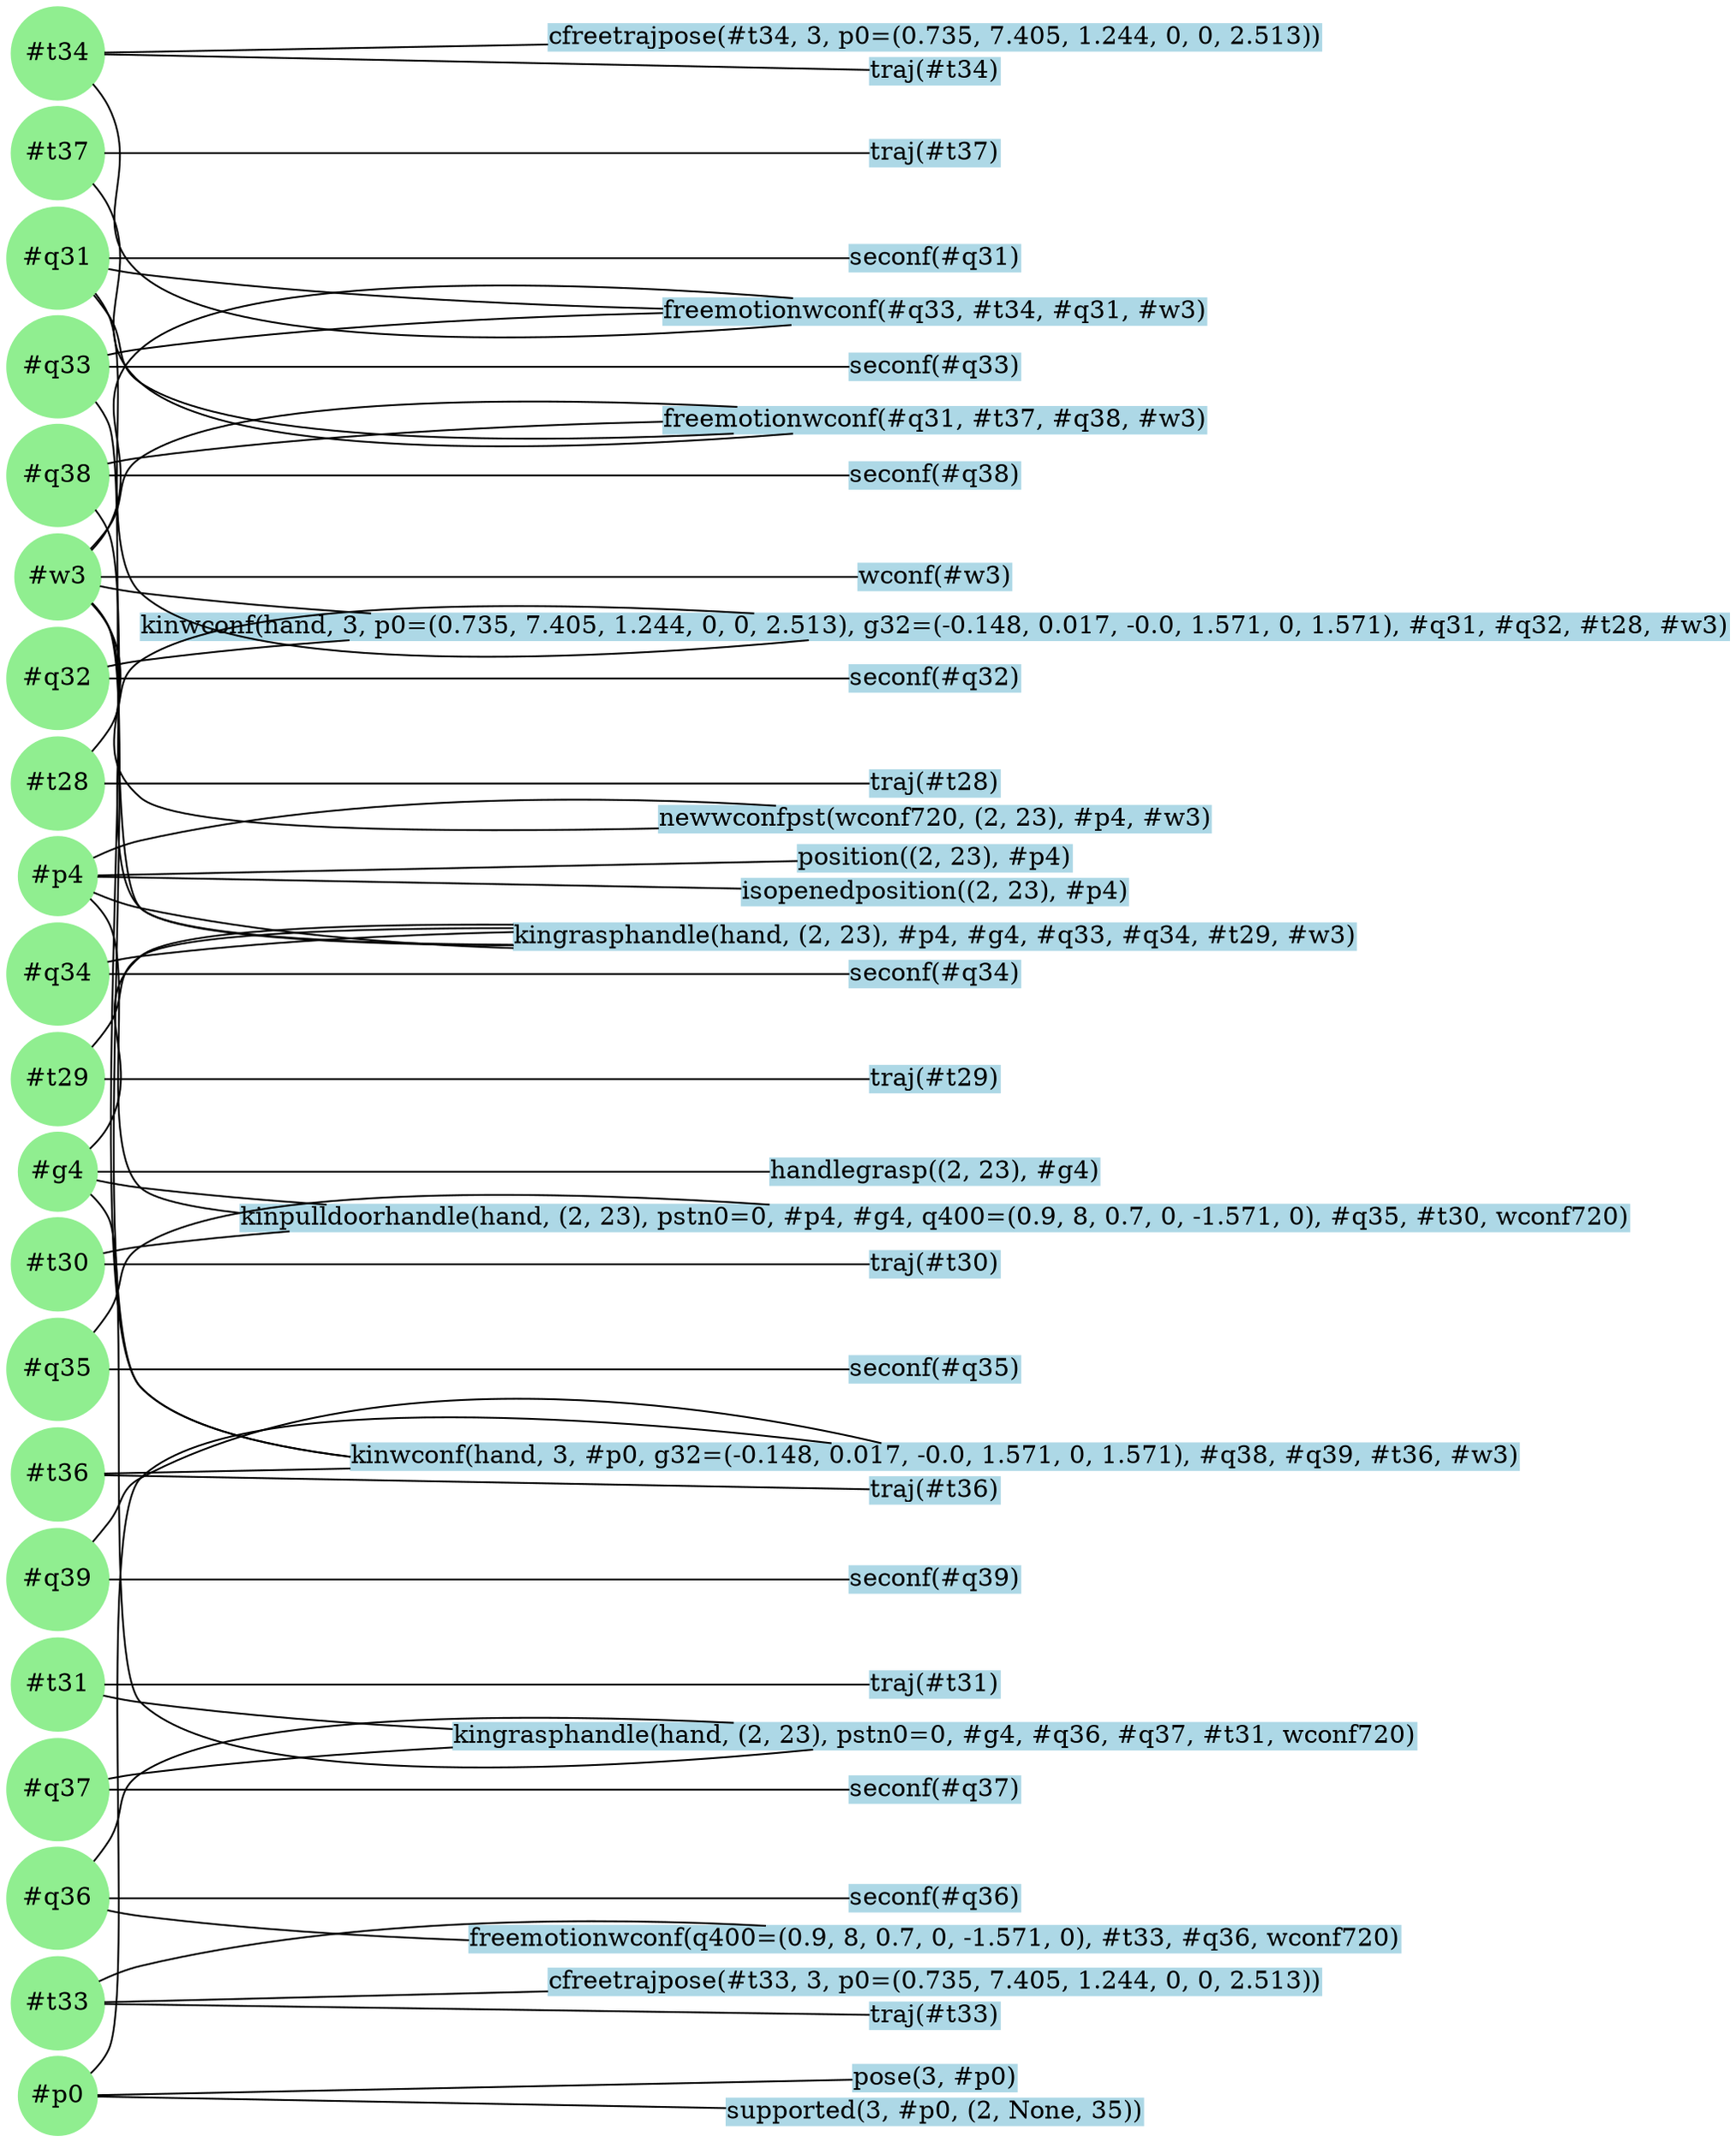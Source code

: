 strict graph "" {
	graph [bb="0,0,966.57,1183.1",
		dpi=300,
		nodesep=0.05,
		outputMode=nodesfirst,
		rankdir=RL,
		ranksep=0.25
	];
	node [colorscheme=SVG,
		height=0.02,
		label="\N",
		margin=0,
		style=filled,
		width=0
	];
	edge [colorscheme=SVG];
	"cfreetrajpose(#t34, 3, p0=(0.735, 7.405, 1.244, 0, 0, 2.513))"	[color=LightBlue,
		height=0.20833,
		pos="520.57,1165.9",
		shape=box,
		width=6.0278];
	"#t34"	[color=LightGreen,
		height=0.72675,
		pos="28.284,1156.9",
		shape=circle,
		width=0.72675];
	"cfreetrajpose(#t34, 3, p0=(0.735, 7.405, 1.244, 0, 0, 2.513))" -- "#t34"	[pos="303.45,1162 205.64,1160.2 101.58,1158.2 54.735,1157.4"];
	"traj(#t31)"	[color=LightBlue,
		height=0.20833,
		pos="520.57,250.92",
		shape=box,
		width=1.0139];
	"#t31"	[color=LightGreen,
		height=0.72675,
		pos="28.284,250.92",
		shape=circle,
		width=0.72675];
	"traj(#t31)" -- "#t31"	[pos="483.91,250.92 389.71,250.92 135.87,250.92 54.649,250.92"];
	"freemotionwconf(#q31, #t37, #q38, #w3)"	[color=LightBlue,
		height=0.20833,
		pos="520.57,951.92",
		shape=box,
		width=4.2361];
	"#q31"	[color=LightGreen,
		height=0.78567,
		pos="28.284,1042.9",
		shape=circle,
		width=0.78567];
	"freemotionwconf(#q31, #t37, #q38, #w3)" -- "#q31"	[pos="407.61,944.42 293.85,939.02 127.14,937.89 74.569,972.92 59.017,983.28 66.719,995.23 56.569,1010.9 54.031,1014.8 51.056,1018.8 48.023,\
1022.5"];
	"#t37"	[color=LightGreen,
		height=0.72675,
		pos="28.284,1100.9",
		shape=circle,
		width=0.72675];
	"freemotionwconf(#q31, #t37, #q38, #w3)" -- "#t37"	[pos="440.94,944.41 327.9,935.44 127.28,926.86 74.569,972.92 41.222,1002.1 76.222,1031.2 56.569,1070.9 54.381,1075.3 51.35,1079.6 48.1,\
1083.4"];
	"#q38"	[color=LightGreen,
		height=0.78567,
		pos="28.284,920.92",
		shape=circle,
		width=0.78567];
	"freemotionwconf(#q31, #t37, #q38, #w3)" -- "#q38"	[pos="367.87,951.15 281.56,949.11 171.65,943.83 74.569,930.92 68.503,930.11 62.048,928.9 55.969,927.6"];
	"#w3"	[color=LightGreen,
		height=0.66782,
		pos="28.284,864.92",
		shape=circle,
		width=0.66782];
	"freemotionwconf(#q31, #t37, #q38, #w3)" -- "#w3"	[pos="407.61,959.42 293.85,964.83 127.14,965.95 74.569,930.92 59.017,920.56 67.235,908.27 56.569,892.92 53.702,888.8 50.213,884.72 46.7,\
881"];
	"seconf(#q37)"	[color=LightBlue,
		height=0.20833,
		pos="520.57,192.92",
		shape=box,
		width=1.3333];
	"#q37"	[color=LightGreen,
		height=0.78567,
		pos="28.284,192.92",
		shape=circle,
		width=0.78567];
	"seconf(#q37)" -- "#q37"	[pos="472.56,192.92 371.65,192.92 136.98,192.92 56.753,192.92"];
	"traj(#t34)"	[color=LightBlue,
		height=0.20833,
		pos="520.57,1146.9",
		shape=box,
		width=1.0139];
	"traj(#t34)" -- "#t34"	[pos="483.91,1147.6 389.71,1149.6 135.87,1154.7 54.649,1156.4"];
	"freemotionwconf(q400=(0.9, 8, 0.7, 0, -1.571, 0), #t33, #q36, wconf720)"	[color=LightBlue,
		height=0.20833,
		pos="520.57,108.92",
		shape=box,
		width=7.2639];
	"#t33"	[color=LightGreen,
		height=0.72675,
		pos="28.284,73.92",
		shape=circle,
		width=0.72675];
	"freemotionwconf(q400=(0.9, 8, 0.7, 0, -1.571, 0), #t33, #q36, wconf720)" -- "#t33"	[pos="431.23,116.43 340.45,121.77 195.66,123.63 74.569,94.92 66.811,93.081 58.781,89.851 51.675,86.468"];
	"#q36"	[color=LightGreen,
		height=0.78567,
		pos="28.284,131.92",
		shape=circle,
		width=0.78567];
	"freemotionwconf(q400=(0.9, 8, 0.7, 0, -1.571, 0), #t33, #q36, wconf720)" -- "#q36"	[pos="258.93,108.32 198.25,110.46 134.01,114.56 74.569,121.92 68.496,122.67 62.038,123.86 55.958,125.16"];
	"seconf(#q38)"	[color=LightBlue,
		height=0.20833,
		pos="520.57,920.92",
		shape=box,
		width=1.3333];
	"seconf(#q38)" -- "#q38"	[pos="472.56,920.92 371.65,920.92 136.98,920.92 56.753,920.92"];
	"seconf(#q33)"	[color=LightBlue,
		height=0.20833,
		pos="520.57,981.92",
		shape=box,
		width=1.3333];
	"#q33"	[color=LightGreen,
		height=0.78567,
		pos="28.284,981.92",
		shape=circle,
		width=0.78567];
	"seconf(#q33)" -- "#q33"	[pos="472.56,981.92 371.65,981.92 136.98,981.92 56.753,981.92"];
	"traj(#t33)"	[color=LightBlue,
		height=0.20833,
		pos="520.57,66.92",
		shape=box,
		width=1.0139];
	"traj(#t33)" -- "#t33"	[pos="483.91,67.429 389.71,68.774 135.87,72.399 54.649,73.558"];
	"traj(#t30)"	[color=LightBlue,
		height=0.20833,
		pos="520.57,482.92",
		shape=box,
		width=1.0139];
	"#t30"	[color=LightGreen,
		height=0.72675,
		pos="28.284,482.92",
		shape=circle,
		width=0.72675];
	"traj(#t30)" -- "#t30"	[pos="483.91,482.92 389.71,482.92 135.87,482.92 54.649,482.92"];
	"kingrasphandle(hand, (2, 23), #p4, #g4, #q33, #q34, #t29, #w3)"	[color=LightBlue,
		height=0.20833,
		pos="520.57,665.92",
		shape=box,
		width=6.5694];
	"kingrasphandle(hand, (2, 23), #p4, #g4, #q33, #q34, #t29, #w3)" -- "#w3"	[pos="283.79,660.83 185.97,661.13 91.228,665.56 74.569,680.92 48.912,704.57 71.548,805.4 56.569,836.92 54.296,841.7 50.875,846.17 47.217,\
850.07"];
	"kingrasphandle(hand, (2, 23), #p4, #g4, #q33, #q34, #t29, #w3)" -- "#q33"	[pos="283.77,660.48 185.77,660.69 90.871,665.15 74.569,680.92 53.039,701.75 67.858,922.17 56.569,949.92 54.753,954.38 52.059,958.67 49.062,\
962.58"];
	"#p4"	[color=LightGreen,
		height=0.6089,
		pos="28.284,698.92",
		shape=circle,
		width=0.6089];
	"kingrasphandle(hand, (2, 23), #p4, #g4, #q33, #q34, #t29, #w3)" -- "#p4"	[pos="379.79,658.42 291.38,656.66 175.2,659.89 74.569,680.92 65.625,682.79 56.168,686.29 48.222,689.7"];
	"#g4"	[color=LightGreen,
		height=0.6089,
		pos="28.284,534.92",
		shape=circle,
		width=0.6089];
	"kingrasphandle(hand, (2, 23), #p4, #g4, #q33, #q34, #t29, #w3)" -- "#g4"	[pos="284.02,672.64 186.45,673.1 91.83,669.55 74.569,654.92 42.121,627.41 76.937,598.26 56.569,560.92 53.937,556.1 50.094,551.64 46.119,\
547.82"];
	"#q34"	[color=LightGreen,
		height=0.78567,
		pos="28.284,644.92",
		shape=circle,
		width=0.78567];
	"kingrasphandle(hand, (2, 23), #p4, #g4, #q33, #q34, #t29, #w3)" -- "#q34"	[pos="283.96,668.55 216.18,667.02 142.27,663.15 74.569,654.92 68.494,654.18 62.036,653 55.956,651.7"];
	"#t29"	[color=LightGreen,
		height=0.72675,
		pos="28.284,586.92",
		shape=circle,
		width=0.72675];
	"kingrasphandle(hand, (2, 23), #p4, #g4, #q33, #q34, #t29, #w3)" -- "#t29"	[pos="283.97,670.61 187.29,670.57 93.438,667.19 74.569,654.92 58.902,644.73 66.969,632.45 56.569,616.92 53.904,612.94 50.73,608.96 47.505,\
605.26"];
	"seconf(#q36)"	[color=LightBlue,
		height=0.20833,
		pos="520.57,131.92",
		shape=box,
		width=1.3333];
	"seconf(#q36)" -- "#q36"	[pos="472.56,131.92 371.65,131.92 136.98,131.92 56.753,131.92"];
	"traj(#t36)"	[color=LightBlue,
		height=0.20833,
		pos="520.57,357.92",
		shape=box,
		width=1.0139];
	"#t36"	[color=LightGreen,
		height=0.72675,
		pos="28.284,366.92",
		shape=circle,
		width=0.72675];
	"traj(#t36)" -- "#t36"	[pos="483.91,358.57 389.71,360.3 135.87,364.96 54.649,366.45"];
	"newwconfpst(wconf720, (2, 23), #p4, #w3)"	[color=LightBlue,
		height=0.20833,
		pos="520.57,730.92",
		shape=box,
		width=4.3056];
	"newwconfpst(wconf720, (2, 23), #p4, #w3)" -- "#w3"	[pos="365.53,725.74 245.89,723.26 96.673,724.14 74.569,742.92 42.152,770.46 76.242,799.21 56.569,836.92 54.183,841.49 50.809,845.82 47.244,\
849.64"];
	"newwconfpst(wconf720, (2, 23), #p4, #w3)" -- "#p4"	[pos="432.2,738.43 341.57,743.93 196.34,746.33 74.569,718.92 65.513,716.88 56.039,713 48.11,709.2"];
	"traj(#t37)"	[color=LightBlue,
		height=0.20833,
		pos="520.57,1100.9",
		shape=box,
		width=1.0139];
	"traj(#t37)" -- "#t37"	[pos="483.91,1100.9 389.71,1100.9 135.87,1100.9 54.649,1100.9"];
	"seconf(#q39)"	[color=LightBlue,
		height=0.20833,
		pos="520.57,308.92",
		shape=box,
		width=1.3333];
	"#q39"	[color=LightGreen,
		height=0.78567,
		pos="28.284,308.92",
		shape=circle,
		width=0.78567];
	"seconf(#q39)" -- "#q39"	[pos="472.56,308.92 371.65,308.92 136.98,308.92 56.753,308.92"];
	"seconf(#q31)"	[color=LightBlue,
		height=0.20833,
		pos="520.57,1042.9",
		shape=box,
		width=1.3333];
	"seconf(#q31)" -- "#q31"	[pos="472.56,1042.9 371.65,1042.9 136.98,1042.9 56.753,1042.9"];
	"freemotionwconf(#q33, #t34, #q31, #w3)"	[color=LightBlue,
		height=0.20833,
		pos="520.57,1012.9",
		shape=box,
		width=4.2361];
	"freemotionwconf(#q33, #t34, #q31, #w3)" -- "#t34"	[pos="440.05,1005.4 326.93,996.54 127.35,988.24 74.569,1033.9 42.734,1061.5 75.432,1089.3 56.569,1126.9 54.36,1131.3 51.32,1135.6 48.067,\
1139.4"];
	"freemotionwconf(#q33, #t34, #q31, #w3)" -- "#q31"	[pos="367.97,1014.5 281.7,1016.8 171.78,1022 74.569,1033.9 68.522,1034.7 62.074,1035.8 55.997,1036.9"];
	"freemotionwconf(#q33, #t34, #q31, #w3)" -- "#w3"	[pos="440.93,1020.4 327.88,1029.4 127.24,1038 74.569,991.92 40.919,962.46 77.067,932.67 56.569,892.92 54.204,888.34 50.839,884.01 47.275,\
880.18"];
	"freemotionwconf(#q33, #t34, #q31, #w3)" -- "#q33"	[pos="367.87,1012.1 281.56,1010.1 171.65,1004.8 74.569,991.92 68.503,991.11 62.048,989.9 55.969,988.6"];
	"position((2, 23), #p4)"	[color=LightBlue,
		height=0.20833,
		pos="520.57,708.92",
		shape=box,
		width=2.1389];
	"position((2, 23), #p4)" -- "#p4"	[pos="443.5,707.37 328.65,705.03 117.27,700.71 50.246,699.35"];
	"pose(3, #p0)"	[color=LightBlue,
		height=0.20833,
		pos="520.57,31.92",
		shape=box,
		width=1.2778];
	"#p0"	[color=LightGreen,
		height=0.6089,
		pos="28.284,21.92",
		shape=circle,
		width=0.6089];
	"pose(3, #p0)" -- "#p0"	[pos="474.32,30.997 371.56,28.901 123.78,23.848 50.214,22.347"];
	"seconf(#q35)"	[color=LightBlue,
		height=0.20833,
		pos="520.57,424.92",
		shape=box,
		width=1.3333];
	"#q35"	[color=LightGreen,
		height=0.78567,
		pos="28.284,424.92",
		shape=circle,
		width=0.78567];
	"seconf(#q35)" -- "#q35"	[pos="472.56,424.92 371.65,424.92 136.98,424.92 56.753,424.92"];
	"seconf(#q34)"	[color=LightBlue,
		height=0.20833,
		pos="520.57,644.92",
		shape=box,
		width=1.3333];
	"seconf(#q34)" -- "#q34"	[pos="472.56,644.92 371.65,644.92 136.98,644.92 56.753,644.92"];
	"seconf(#q32)"	[color=LightBlue,
		height=0.20833,
		pos="520.57,808.92",
		shape=box,
		width=1.3333];
	"#q32"	[color=LightGreen,
		height=0.78567,
		pos="28.284,808.92",
		shape=circle,
		width=0.78567];
	"seconf(#q32)" -- "#q32"	[pos="472.56,808.92 371.65,808.92 136.98,808.92 56.753,808.92"];
	"isopenedposition((2, 23), #p4)"	[color=LightBlue,
		height=0.20833,
		pos="520.57,689.92",
		shape=box,
		width=3.0139];
	"isopenedposition((2, 23), #p4)" -- "#p4"	[pos="411.97,691.9 293.58,694.07 111.91,697.4 50.445,698.53"];
	"handlegrasp((2, 23), #g4)"	[color=LightBlue,
		height=0.20833,
		pos="520.57,534.92",
		shape=box,
		width=2.5694];
	"handlegrasp((2, 23), #g4)" -- "#g4"	[pos="427.92,534.92 310.69,534.92 115.07,534.92 50.605,534.92"];
	"supported(3, #p0, (2, None, 35))"	[color=LightBlue,
		height=0.20833,
		pos="520.57,12.92",
		shape=box,
		width=3.25];
	"supported(3, #p0, (2, None, 35))" -- "#p0"	[pos="403.38,15.053 285.01,17.226 110.57,20.428 50.513,21.531"];
	"kinpulldoorhandle(hand, (2, 23), pstn0=0, #p4, #g4, q400=(0.9, 8, 0.7, 0, -1.571, 0), #q35, #t30, wconf720)"	[color=LightBlue,
		height=0.20833,
		pos="520.57,508.92",
		shape=box,
		width=10.833];
	"kinpulldoorhandle(hand, (2, 23), pstn0=0, #p4, #g4, q400=(0.9, 8, 0.7, 0, -1.571, 0), #q35, #t30, wconf720)" -- "#t30"	[pos="157.56,501.4 129.43,499.14 101.51,496.35 74.569,492.92 67.86,492.07 60.678,490.7 54.056,489.24"];
	"kinpulldoorhandle(hand, (2, 23), pstn0=0, #p4, #g4, q400=(0.9, 8, 0.7, 0, -1.571, 0), #q35, #t30, wconf720)" -- "#p4"	[pos="130.47,511.76 101.94,514.98 81.504,519.54 74.569,525.92 50.344,548.2 71.346,643.51 56.569,672.92 54.101,677.83 50.315,682.32 46.341,\
686.13"];
	"kinpulldoorhandle(hand, (2, 23), pstn0=0, #p4, #g4, q400=(0.9, 8, 0.7, 0, -1.571, 0), #q35, #t30, wconf720)" -- "#g4"	[pos="178.69,516.42 143.47,518.85 108.26,521.95 74.569,525.92 66.449,526.88 57.61,528.5 49.915,530.11"];
	"kinpulldoorhandle(hand, (2, 23), pstn0=0, #p4, #g4, q400=(0.9, 8, 0.7, 0, -1.571, 0), #q35, #t30, wconf720)" -- "#q35"	[pos="426.32,516.44 313.2,523.71 130.65,528.99 74.569,492.92 59.523,483.24 66.444,471.84 56.569,456.92 53.989,453.02 50.994,449.08 47.952,\
445.35"];
	"traj(#t28)"	[color=LightBlue,
		height=0.20833,
		pos="520.57,750.92",
		shape=box,
		width=1.0139];
	"#t28"	[color=LightGreen,
		height=0.72675,
		pos="28.284,750.92",
		shape=circle,
		width=0.72675];
	"traj(#t28)" -- "#t28"	[pos="483.91,750.92 389.71,750.92 135.87,750.92 54.649,750.92"];
	"wconf(#w3)"	[color=LightBlue,
		height=0.20833,
		pos="520.57,864.92",
		shape=box,
		width=1.1944];
	"wconf(#w3)" -- "#w3"	[pos="477.34,864.92 377.46,864.92 129.32,864.92 52.395,864.92"];
	"kinwconf(hand, 3, p0=(0.735, 7.405, 1.244, 0, 0, 2.513), g32=(-0.148, 0.017, -0.0, 1.571, 0, 1.571), #q31, #q32, #t28, #w3)"	[color=LightBlue,
		height=0.20833,
		pos="520.57,836.92",
		shape=box,
		width=12.389];
	"kinwconf(hand, 3, p0=(0.735, 7.405, 1.244, 0, 0, 2.513), g32=(-0.148, 0.017, -0.0, 1.571, 0, 1.571), #q31, #q32, #t28, #w3)" -- "#q31"	[pos="449.31,829.38 337.72,819.08 127.17,807.02 74.569,855.92 49.171,879.53 70.417,979.13 56.569,1010.9 54.644,1015.3 51.899,1019.6 48.883,\
1023.5"];
	"kinwconf(hand, 3, p0=(0.735, 7.405, 1.244, 0, 0, 2.513), g32=(-0.148, 0.017, -0.0, 1.571, 0, 1.571), #q31, #q32, #t28, #w3)" -- "#w3"	[pos="203.36,844.43 160,847.21 116.12,850.93 74.569,855.92 67.247,856.8 59.339,858.21 52.212,859.65"];
	"kinwconf(hand, 3, p0=(0.735, 7.405, 1.244, 0, 0, 2.513), g32=(-0.148, 0.017, -0.0, 1.571, 0, 1.571), #q31, #q32, #t28, #w3)" -- "#q32"	[pos="180.1,829.42 144.4,826.77 108.69,823.34 74.569,818.92 68.5,818.13 62.044,816.93 55.965,815.63"];
	"kinwconf(hand, 3, p0=(0.735, 7.405, 1.244, 0, 0, 2.513), g32=(-0.148, 0.017, -0.0, 1.571, 0, 1.571), #q31, #q32, #t28, #w3)" -- "#t28"	[pos="421.71,844.44 308.16,851.21 129.46,855.23 74.569,818.92 58.982,808.61 66.969,796.45 56.569,780.92 53.904,776.94 50.73,772.96 47.505,\
769.26"];
	"cfreetrajpose(#t33, 3, p0=(0.735, 7.405, 1.244, 0, 0, 2.513))"	[color=LightBlue,
		height=0.20833,
		pos="520.57,85.92",
		shape=box,
		width=6.0278];
	"cfreetrajpose(#t33, 3, p0=(0.735, 7.405, 1.244, 0, 0, 2.513))" -- "#t33"	[pos="303.45,80.631 205.64,78.237 101.58,75.69 54.735,74.543"];
	"kinwconf(hand, 3, #p0, g32=(-0.148, 0.017, -0.0, 1.571, 0, 1.571), #q38, #q39, #t36, #w3)"	[color=LightBlue,
		height=0.20833,
		pos="520.57,376.92",
		shape=box,
		width=9.1111];
	"kinwconf(hand, 3, #p0, g32=(-0.148, 0.017, -0.0, 1.571, 0, 1.571), #q38, #q39, #t36, #w3)" -- "#q38"	[pos="373.94,369.41 260.1,367.05 114.64,372.91 74.569,414.92 38.191,453.06 75.725,839.82 56.569,888.92 54.817,893.41 52.155,897.71 49.169,\
901.62"];
	"kinwconf(hand, 3, #p0, g32=(-0.148, 0.017, -0.0, 1.571, 0, 1.571), #q38, #q39, #t36, #w3)" -- "#w3"	[pos="371.71,369.42 258.24,367.2 114.47,373.28 74.569,414.92 42.097,448.8 75.17,793.83 56.569,836.92 54.47,841.78 51.118,846.28 47.47,\
850.18"];
	"kinwconf(hand, 3, #p0, g32=(-0.148, 0.017, -0.0, 1.571, 0, 1.571), #q38, #q39, #t36, #w3)" -- "#t36"	[pos="192.54,370.25 134.58,369.07 83.511,368.03 54.532,367.44"];
	"kinwconf(hand, 3, #p0, g32=(-0.148, 0.017, -0.0, 1.571, 0, 1.571), #q38, #q39, #t36, #w3)" -- "#q39"	[pos="489.83,384.47 415.02,401.78 214.97,437.5 74.569,364.92 62.724,358.8 64.898,351.33 56.569,340.92 53.741,337.39 50.682,333.69 47.671,\
330.11"];
	"kinwconf(hand, 3, #p0, g32=(-0.148, 0.017, -0.0, 1.571, 0, 1.571), #q38, #q39, #t36, #w3)" -- "#p0"	[pos="462.54,384.44 355.01,397.21 128.22,417 74.569,364.92 49.254,340.35 71.375,79.942 56.569,47.92 54.262,42.932 50.531,38.417 46.56,\
34.603"];
	"kingrasphandle(hand, (2, 23), pstn0=0, #g4, #q36, #q37, #t31, wconf720)"	[color=LightBlue,
		height=0.20833,
		pos="520.57,221.92",
		shape=box,
		width=7.5139];
	"kingrasphandle(hand, (2, 23), pstn0=0, #g4, #q36, #q37, #t31, wconf720)" -- "#t31"	[pos="250.06,225.86 192.01,228.82 131.12,233.53 74.569,240.92 67.863,241.8 60.682,243.18 54.06,244.63"];
	"kingrasphandle(hand, (2, 23), pstn0=0, #g4, #q36, #q37, #t31, wconf720)" -- "#q37"	[pos="249.88,216.36 191.91,213.33 131.09,208.77 74.569,201.92 68.521,201.19 62.073,200.1 55.995,198.93"];
	"kingrasphandle(hand, (2, 23), pstn0=0, #g4, #q36, #q37, #t31, wconf720)" -- "#q36"	[pos="412.8,229.43 299.01,235.32 127.98,237.43 74.569,201.92 59.006,191.57 66.719,179.61 56.569,163.92 54.031,160 51.056,156.04 48.023,\
152.3"];
	"kingrasphandle(hand, (2, 23), pstn0=0, #g4, #q36, #q37, #t31, wconf720)" -- "#g4"	[pos="452.18,214.4 341.05,203.63 126.45,190.29 74.569,240.92 53.209,261.76 69.234,481.9 56.569,508.92 54.236,513.9 50.497,518.41 46.525,\
522.22"];
	"traj(#t29)"	[color=LightBlue,
		height=0.20833,
		pos="520.57,586.92",
		shape=box,
		width=1.0139];
	"traj(#t29)" -- "#t29"	[pos="483.91,586.92 389.71,586.92 135.87,586.92 54.649,586.92"];
}
